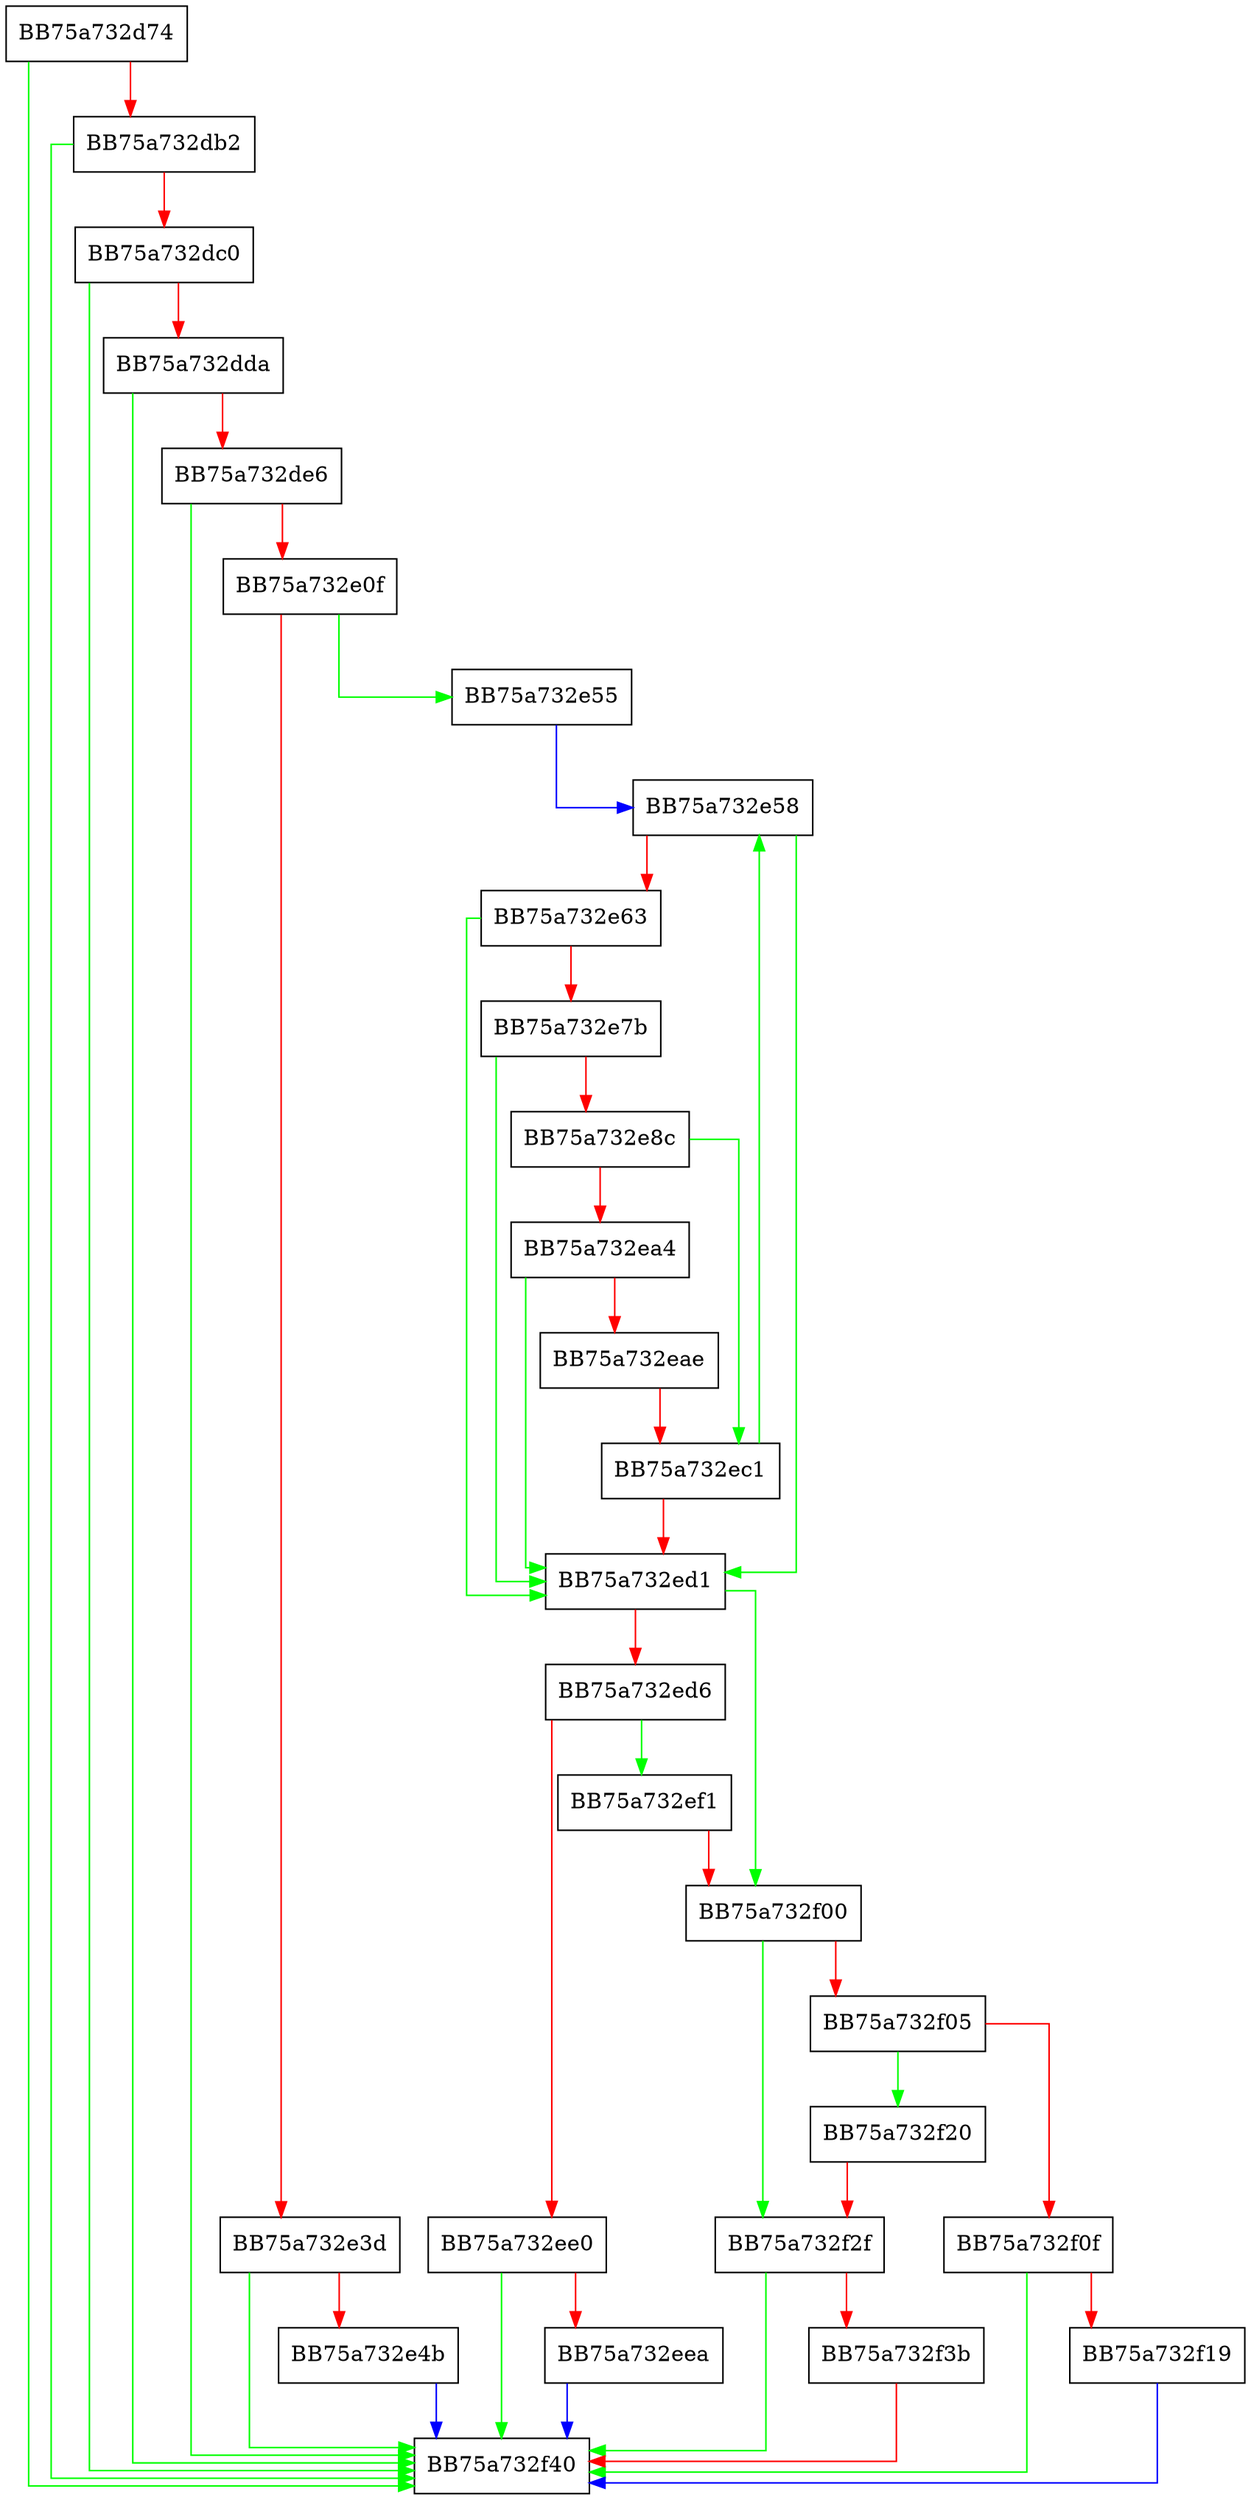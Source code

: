 digraph decode_index {
  node [shape="box"];
  graph [splines=ortho];
  BB75a732d74 -> BB75a732f40 [color="green"];
  BB75a732d74 -> BB75a732db2 [color="red"];
  BB75a732db2 -> BB75a732f40 [color="green"];
  BB75a732db2 -> BB75a732dc0 [color="red"];
  BB75a732dc0 -> BB75a732f40 [color="green"];
  BB75a732dc0 -> BB75a732dda [color="red"];
  BB75a732dda -> BB75a732f40 [color="green"];
  BB75a732dda -> BB75a732de6 [color="red"];
  BB75a732de6 -> BB75a732f40 [color="green"];
  BB75a732de6 -> BB75a732e0f [color="red"];
  BB75a732e0f -> BB75a732e55 [color="green"];
  BB75a732e0f -> BB75a732e3d [color="red"];
  BB75a732e3d -> BB75a732f40 [color="green"];
  BB75a732e3d -> BB75a732e4b [color="red"];
  BB75a732e4b -> BB75a732f40 [color="blue"];
  BB75a732e55 -> BB75a732e58 [color="blue"];
  BB75a732e58 -> BB75a732ed1 [color="green"];
  BB75a732e58 -> BB75a732e63 [color="red"];
  BB75a732e63 -> BB75a732ed1 [color="green"];
  BB75a732e63 -> BB75a732e7b [color="red"];
  BB75a732e7b -> BB75a732ed1 [color="green"];
  BB75a732e7b -> BB75a732e8c [color="red"];
  BB75a732e8c -> BB75a732ec1 [color="green"];
  BB75a732e8c -> BB75a732ea4 [color="red"];
  BB75a732ea4 -> BB75a732ed1 [color="green"];
  BB75a732ea4 -> BB75a732eae [color="red"];
  BB75a732eae -> BB75a732ec1 [color="red"];
  BB75a732ec1 -> BB75a732e58 [color="green"];
  BB75a732ec1 -> BB75a732ed1 [color="red"];
  BB75a732ed1 -> BB75a732f00 [color="green"];
  BB75a732ed1 -> BB75a732ed6 [color="red"];
  BB75a732ed6 -> BB75a732ef1 [color="green"];
  BB75a732ed6 -> BB75a732ee0 [color="red"];
  BB75a732ee0 -> BB75a732f40 [color="green"];
  BB75a732ee0 -> BB75a732eea [color="red"];
  BB75a732eea -> BB75a732f40 [color="blue"];
  BB75a732ef1 -> BB75a732f00 [color="red"];
  BB75a732f00 -> BB75a732f2f [color="green"];
  BB75a732f00 -> BB75a732f05 [color="red"];
  BB75a732f05 -> BB75a732f20 [color="green"];
  BB75a732f05 -> BB75a732f0f [color="red"];
  BB75a732f0f -> BB75a732f40 [color="green"];
  BB75a732f0f -> BB75a732f19 [color="red"];
  BB75a732f19 -> BB75a732f40 [color="blue"];
  BB75a732f20 -> BB75a732f2f [color="red"];
  BB75a732f2f -> BB75a732f40 [color="green"];
  BB75a732f2f -> BB75a732f3b [color="red"];
  BB75a732f3b -> BB75a732f40 [color="red"];
}